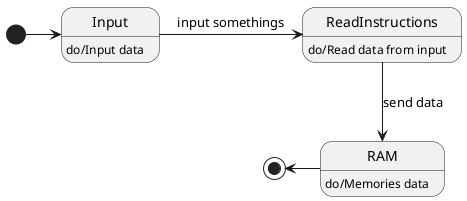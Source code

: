 @startuml

Input : do/Input data
ReadInstructions : do/Read data from input
RAM : do/Memories data

[*] -> Input 
Input -> ReadInstructions : input somethings
ReadInstructions -down-> RAM : send data
RAM -left-> [*]

@enduml